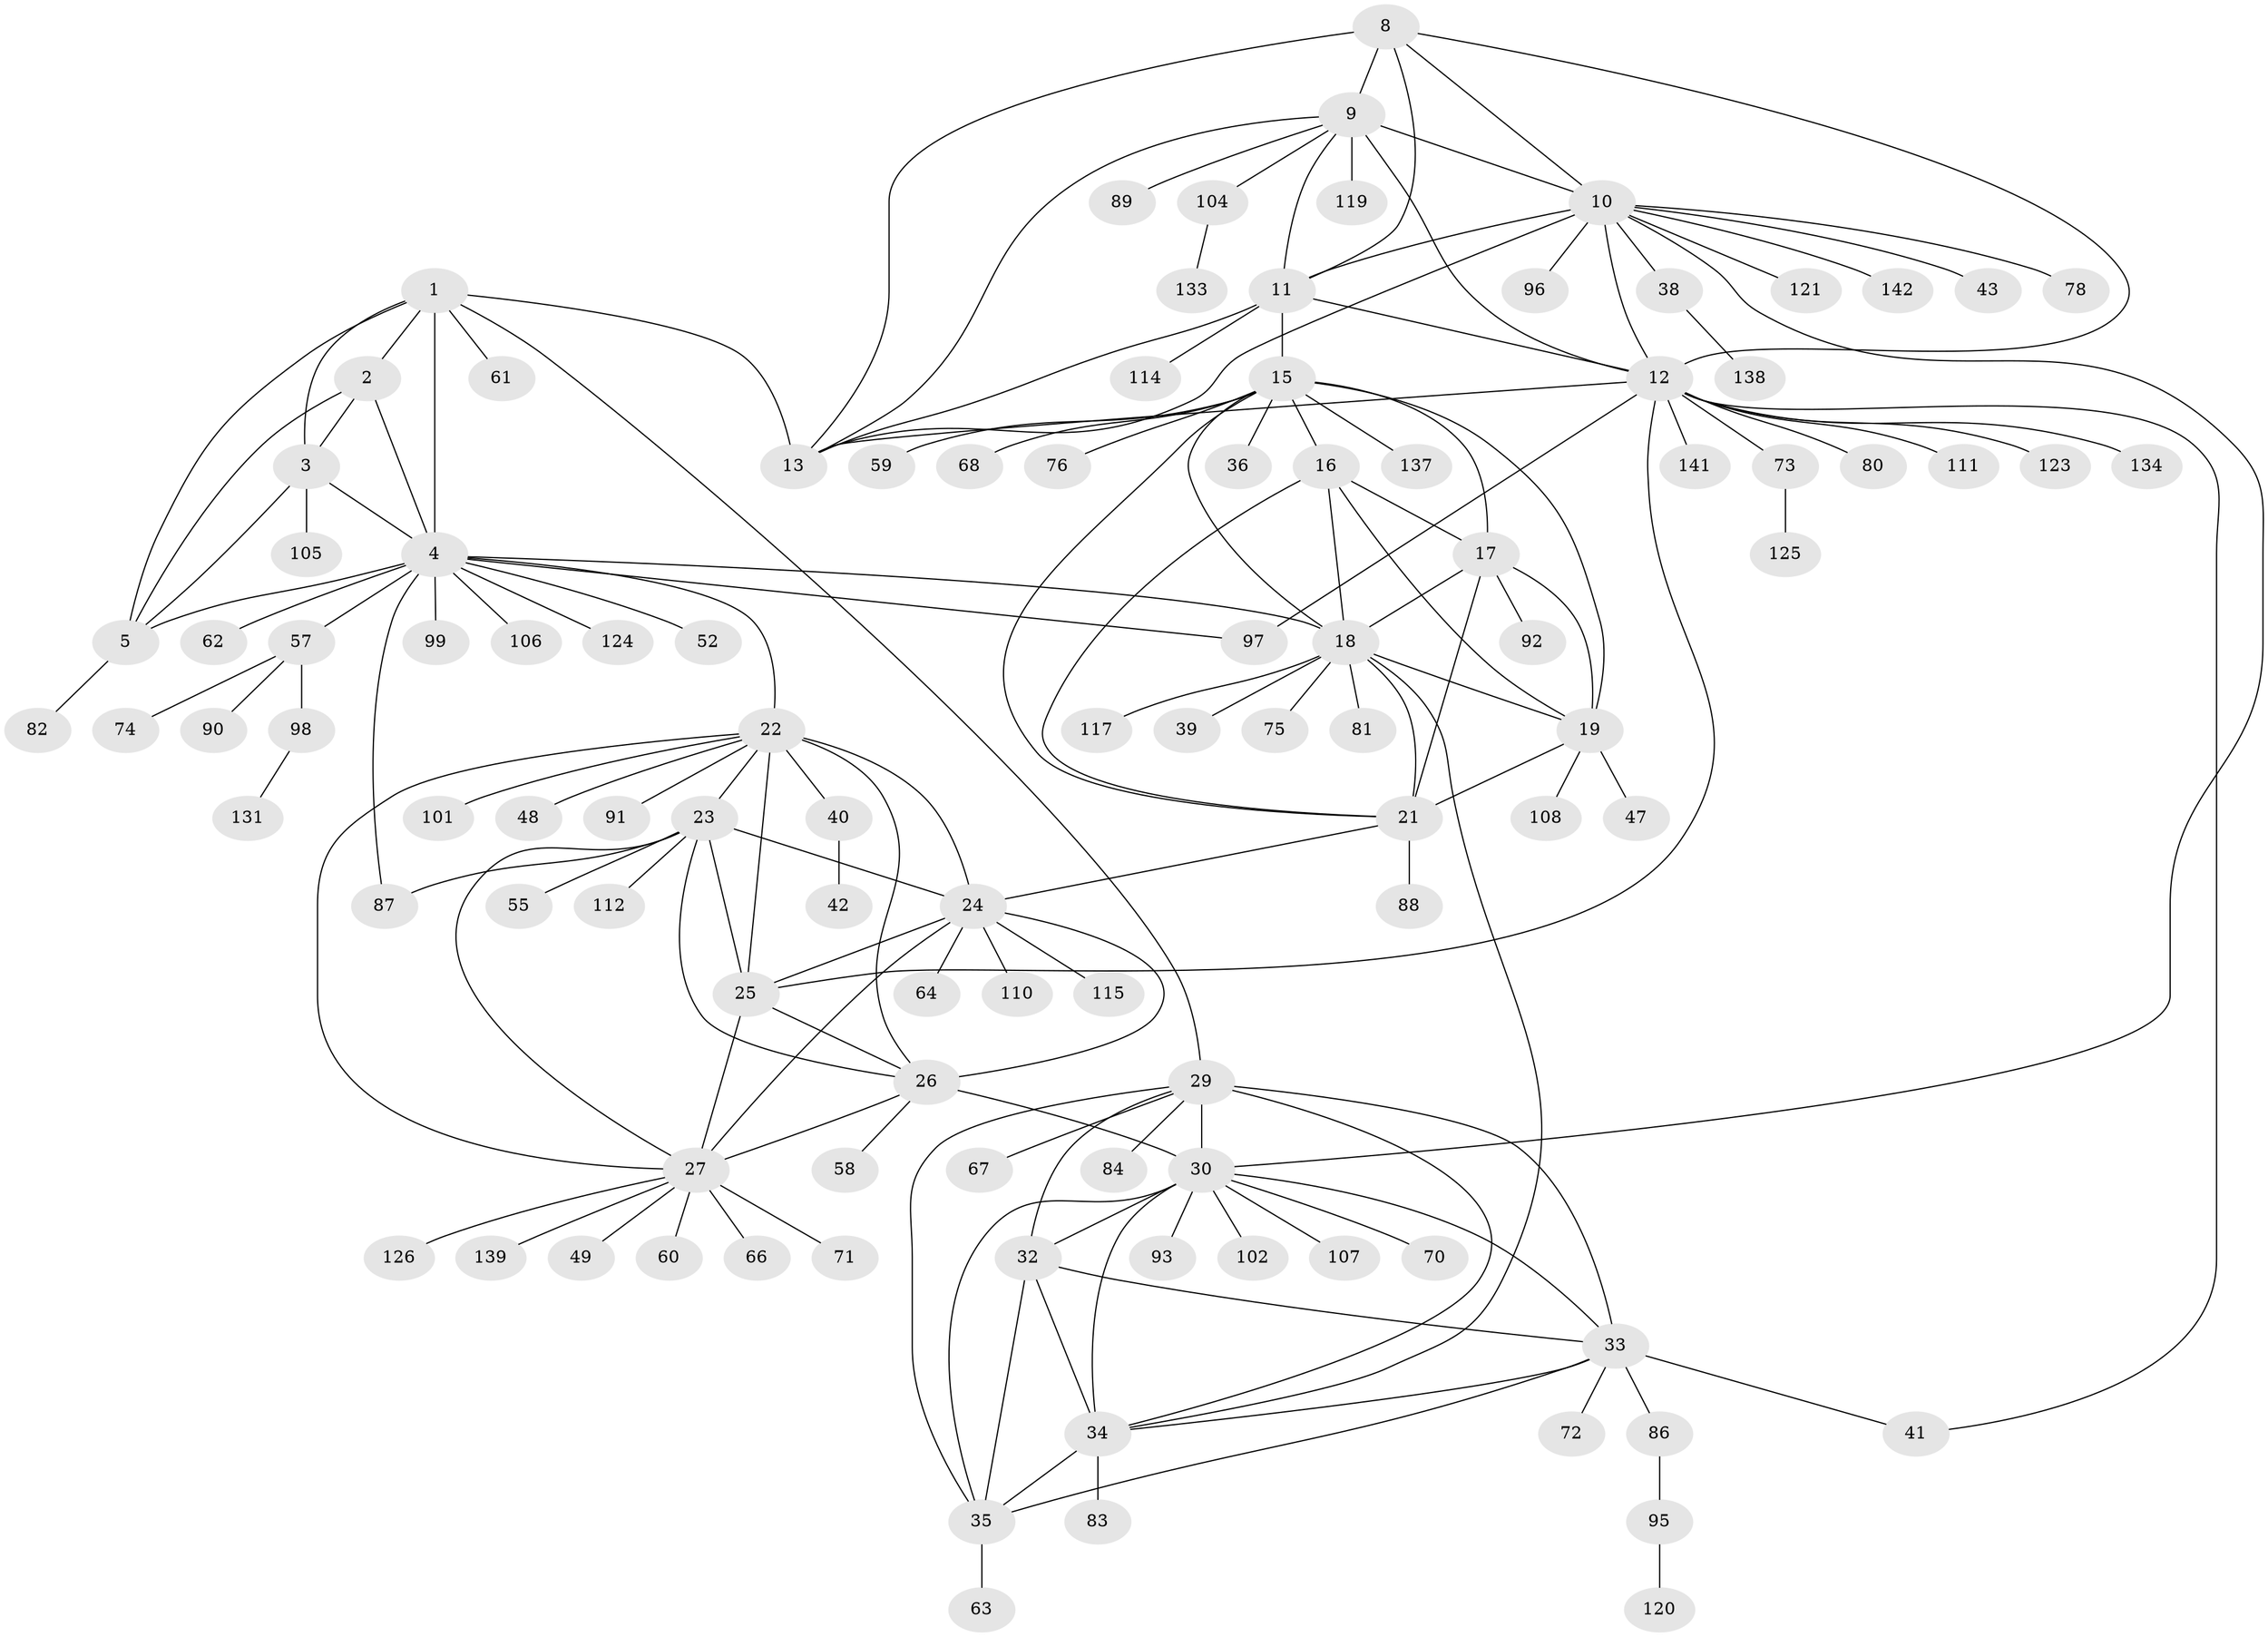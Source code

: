 // Generated by graph-tools (version 1.1) at 2025/24/03/03/25 07:24:12]
// undirected, 106 vertices, 160 edges
graph export_dot {
graph [start="1"]
  node [color=gray90,style=filled];
  1 [super="+7"];
  2 [super="+109"];
  3 [super="+85"];
  4 [super="+6"];
  5 [super="+54"];
  8;
  9 [super="+14"];
  10 [super="+65"];
  11 [super="+45"];
  12 [super="+50"];
  13 [super="+135"];
  15 [super="+46"];
  16 [super="+56"];
  17 [super="+37"];
  18 [super="+20"];
  19;
  21 [super="+53"];
  22;
  23 [super="+132"];
  24 [super="+28"];
  25 [super="+140"];
  26 [super="+113"];
  27 [super="+122"];
  29 [super="+44"];
  30 [super="+31"];
  32 [super="+79"];
  33 [super="+69"];
  34 [super="+118"];
  35;
  36;
  38;
  39;
  40;
  41 [super="+116"];
  42 [super="+51"];
  43;
  47;
  48;
  49;
  52 [super="+130"];
  55;
  57;
  58;
  59 [super="+103"];
  60 [super="+128"];
  61;
  62;
  63 [super="+136"];
  64;
  66 [super="+77"];
  67;
  68;
  70;
  71;
  72 [super="+127"];
  73;
  74 [super="+100"];
  75;
  76;
  78;
  80;
  81;
  82;
  83;
  84;
  86 [super="+94"];
  87;
  88;
  89;
  90;
  91;
  92;
  93;
  95;
  96;
  97;
  98;
  99;
  101;
  102;
  104 [super="+129"];
  105;
  106;
  107;
  108;
  110;
  111;
  112;
  114;
  115;
  117;
  119;
  120;
  121;
  123;
  124;
  125;
  126;
  131;
  133;
  134;
  137;
  138;
  139;
  141;
  142;
  1 -- 2 [weight=2];
  1 -- 3 [weight=2];
  1 -- 4 [weight=4];
  1 -- 5 [weight=2];
  1 -- 13;
  1 -- 61;
  1 -- 29;
  2 -- 3;
  2 -- 4 [weight=2];
  2 -- 5;
  3 -- 4 [weight=2];
  3 -- 5;
  3 -- 105;
  4 -- 5 [weight=2];
  4 -- 22;
  4 -- 52;
  4 -- 99;
  4 -- 106;
  4 -- 124;
  4 -- 97;
  4 -- 18;
  4 -- 87;
  4 -- 57;
  4 -- 62;
  5 -- 82;
  8 -- 9 [weight=2];
  8 -- 10;
  8 -- 11;
  8 -- 12;
  8 -- 13;
  9 -- 10 [weight=2];
  9 -- 11 [weight=2];
  9 -- 12 [weight=2];
  9 -- 13 [weight=2];
  9 -- 89;
  9 -- 104;
  9 -- 119;
  10 -- 11;
  10 -- 12;
  10 -- 13;
  10 -- 30;
  10 -- 38;
  10 -- 43;
  10 -- 78;
  10 -- 96;
  10 -- 121;
  10 -- 142;
  11 -- 12;
  11 -- 13;
  11 -- 15 [weight=2];
  11 -- 114;
  12 -- 13;
  12 -- 25;
  12 -- 73;
  12 -- 80;
  12 -- 97;
  12 -- 111;
  12 -- 123;
  12 -- 134;
  12 -- 141;
  12 -- 41;
  15 -- 16;
  15 -- 17;
  15 -- 18 [weight=2];
  15 -- 19;
  15 -- 21;
  15 -- 36;
  15 -- 59;
  15 -- 68;
  15 -- 76;
  15 -- 137;
  16 -- 17;
  16 -- 18 [weight=2];
  16 -- 19;
  16 -- 21;
  17 -- 18 [weight=2];
  17 -- 19;
  17 -- 21;
  17 -- 92;
  18 -- 19 [weight=2];
  18 -- 21 [weight=2];
  18 -- 34;
  18 -- 39;
  18 -- 75;
  18 -- 81;
  18 -- 117;
  19 -- 21;
  19 -- 47;
  19 -- 108;
  21 -- 24;
  21 -- 88;
  22 -- 23;
  22 -- 24 [weight=2];
  22 -- 25;
  22 -- 26;
  22 -- 27;
  22 -- 40;
  22 -- 48;
  22 -- 91;
  22 -- 101;
  23 -- 24 [weight=2];
  23 -- 25;
  23 -- 26;
  23 -- 27;
  23 -- 55;
  23 -- 87;
  23 -- 112;
  24 -- 25 [weight=2];
  24 -- 26 [weight=2];
  24 -- 27 [weight=2];
  24 -- 64;
  24 -- 115;
  24 -- 110;
  25 -- 26;
  25 -- 27;
  26 -- 27;
  26 -- 30 [weight=2];
  26 -- 58;
  27 -- 49;
  27 -- 60;
  27 -- 66;
  27 -- 71;
  27 -- 126;
  27 -- 139;
  29 -- 30 [weight=2];
  29 -- 32;
  29 -- 33;
  29 -- 34;
  29 -- 35;
  29 -- 67;
  29 -- 84;
  30 -- 32 [weight=2];
  30 -- 33 [weight=2];
  30 -- 34 [weight=2];
  30 -- 35 [weight=2];
  30 -- 70;
  30 -- 93;
  30 -- 102;
  30 -- 107;
  32 -- 33;
  32 -- 34;
  32 -- 35;
  33 -- 34;
  33 -- 35;
  33 -- 41;
  33 -- 72;
  33 -- 86;
  34 -- 35;
  34 -- 83;
  35 -- 63;
  38 -- 138;
  40 -- 42;
  57 -- 74;
  57 -- 90;
  57 -- 98;
  73 -- 125;
  86 -- 95;
  95 -- 120;
  98 -- 131;
  104 -- 133;
}
